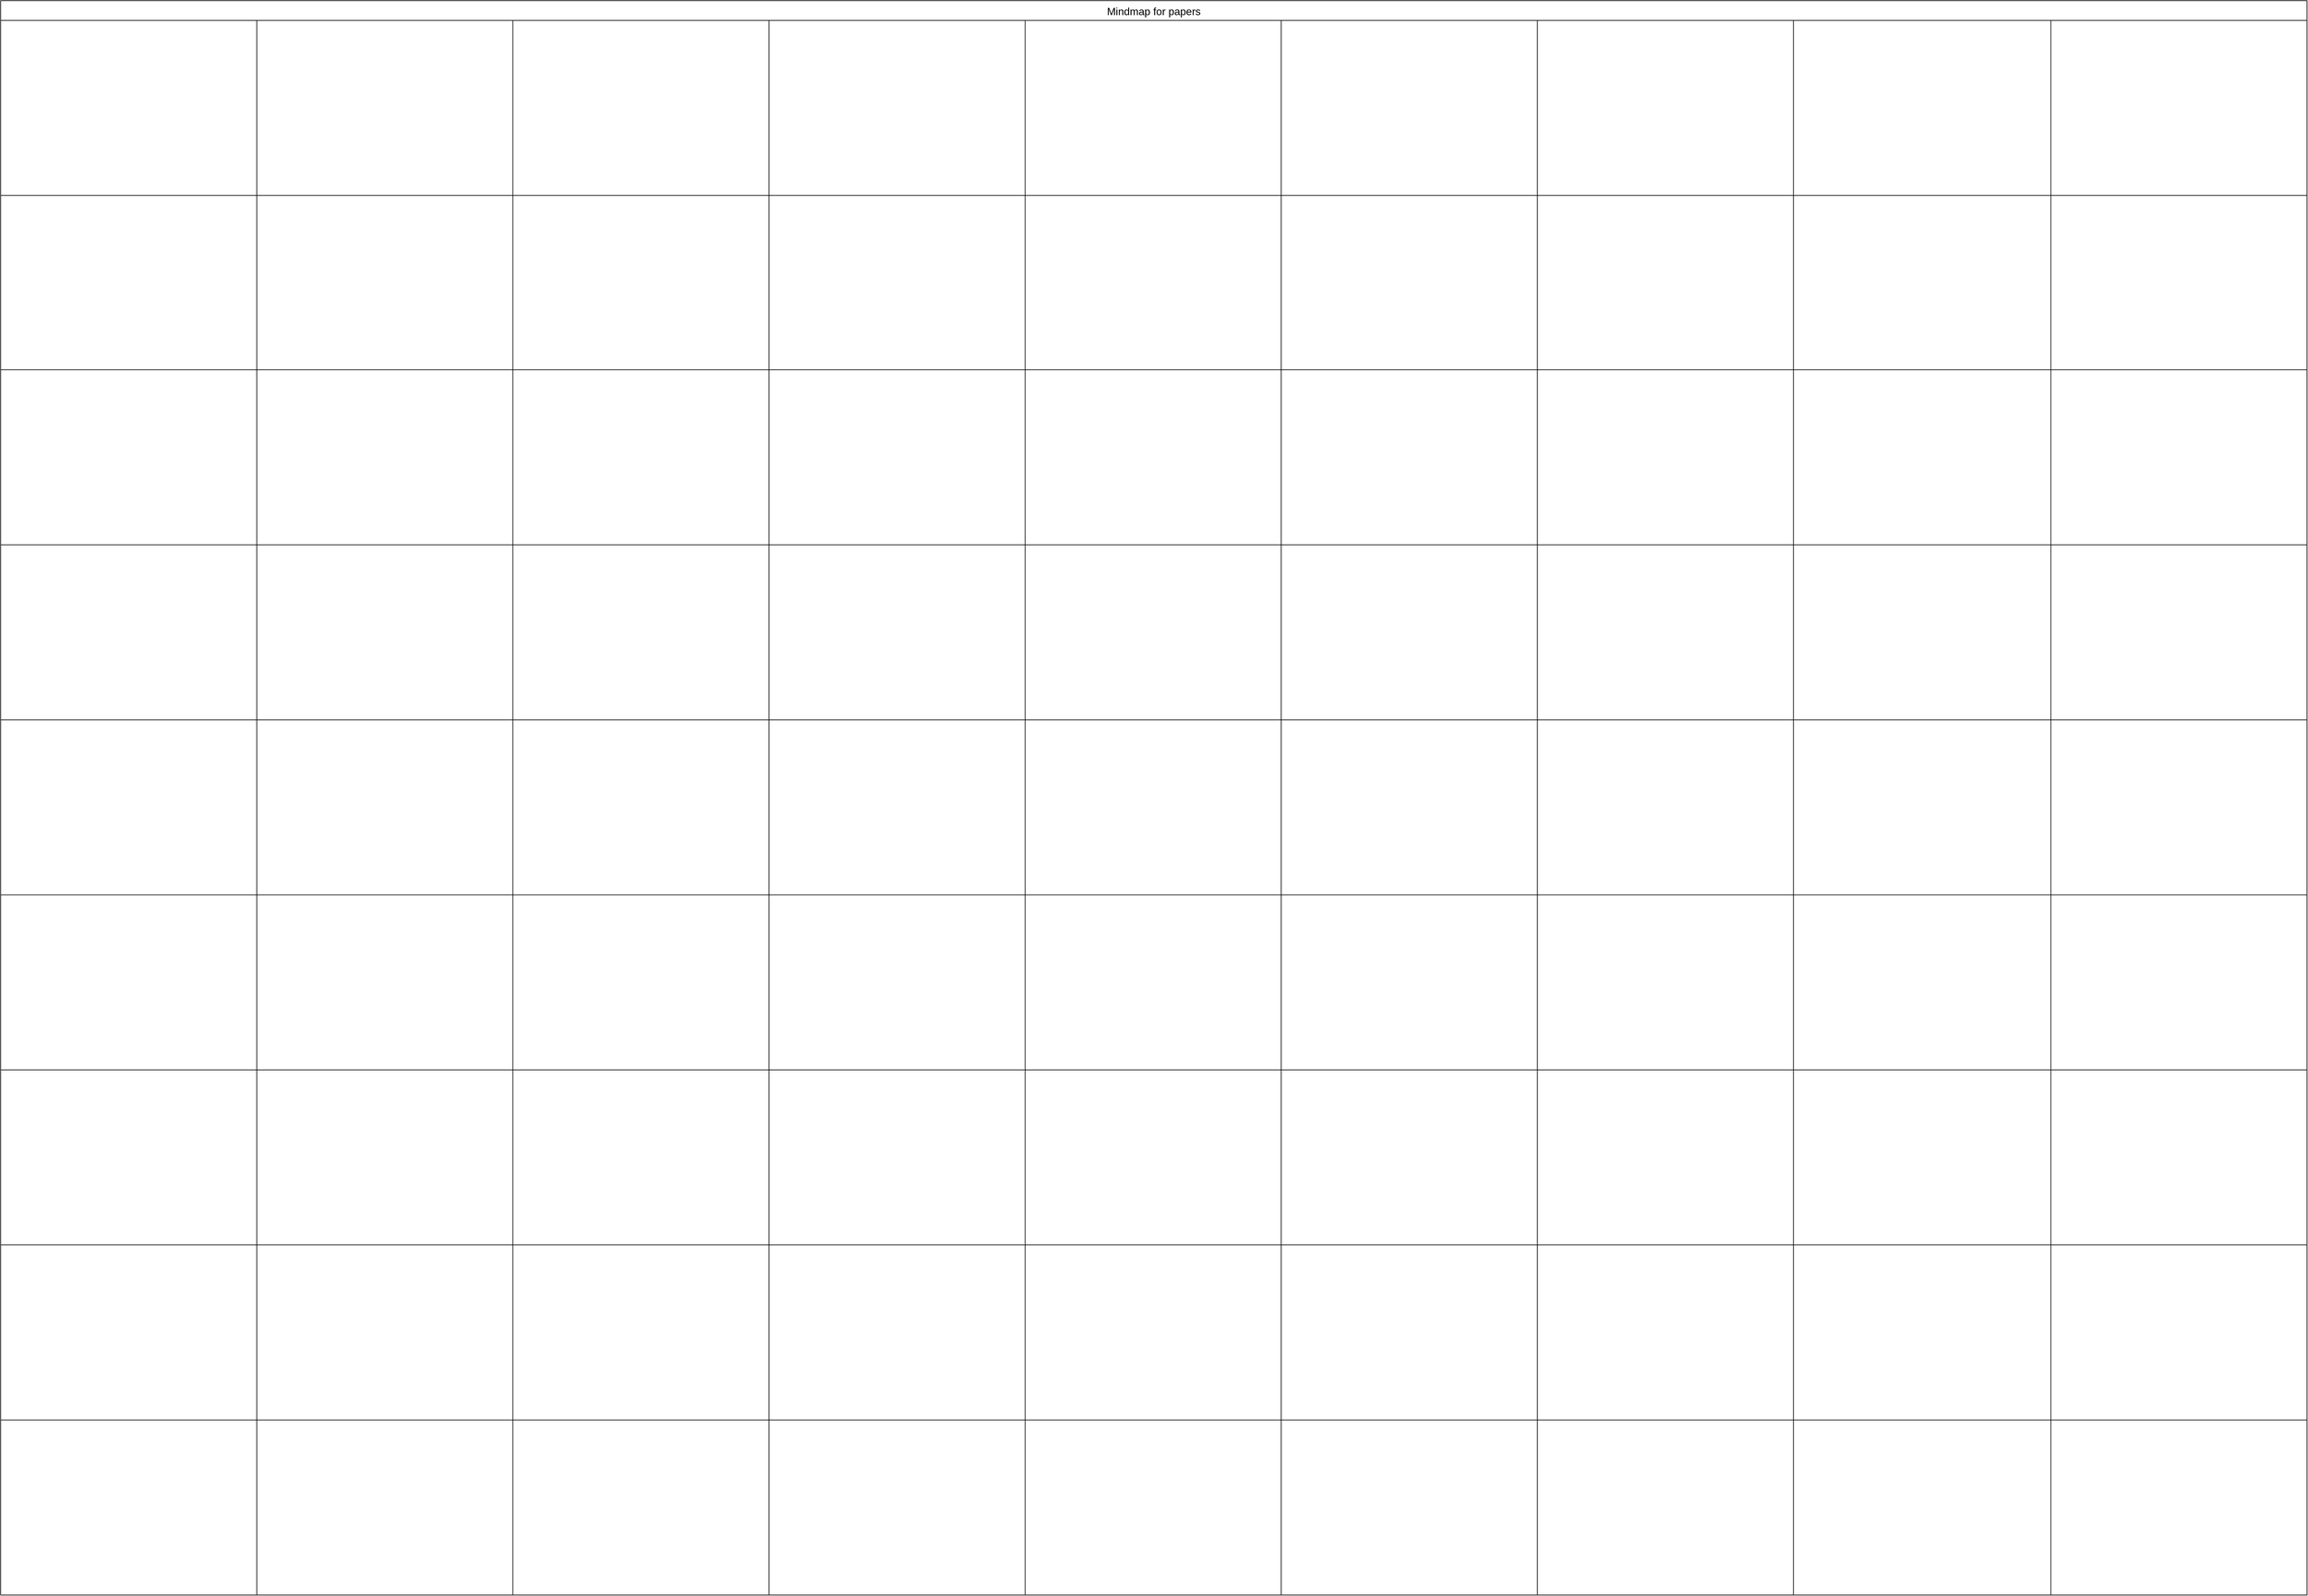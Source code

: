 <mxfile version="21.2.1" type="device">
  <diagram name="Page-1" id="TBJS4o3KPZ0XCSUxQ0L1">
    <mxGraphModel dx="4097" dy="2440" grid="1" gridSize="10" guides="1" tooltips="1" connect="1" arrows="1" fold="1" page="1" pageScale="1" pageWidth="1169" pageHeight="827" math="0" shadow="0">
      <root>
        <mxCell id="0" />
        <mxCell id="1" parent="0" />
        <mxCell id="oG1cFY4iQdA7e23HUp6_-1" value="Mindmap for papers" style="shape=table;startSize=30;container=1;collapsible=0;childLayout=tableLayout;strokeColor=default;fontSize=16;movable=0;resizable=0;rotatable=0;deletable=0;editable=0;locked=1;connectable=0;" vertex="1" parent="1">
          <mxGeometry width="3503" height="2423" as="geometry" />
        </mxCell>
        <mxCell id="oG1cFY4iQdA7e23HUp6_-2" value="" style="shape=tableRow;horizontal=0;startSize=0;swimlaneHead=0;swimlaneBody=0;strokeColor=inherit;top=0;left=0;bottom=0;right=0;collapsible=0;dropTarget=0;fillColor=none;points=[[0,0.5],[1,0.5]];portConstraint=eastwest;fontSize=16;" vertex="1" parent="oG1cFY4iQdA7e23HUp6_-1">
          <mxGeometry y="30" width="3503" height="266" as="geometry" />
        </mxCell>
        <mxCell id="oG1cFY4iQdA7e23HUp6_-86" style="shape=partialRectangle;html=1;whiteSpace=wrap;connectable=0;strokeColor=inherit;overflow=hidden;fillColor=none;top=0;left=0;bottom=0;right=0;pointerEvents=1;fontSize=16;" vertex="1" parent="oG1cFY4iQdA7e23HUp6_-2">
          <mxGeometry width="389" height="266" as="geometry">
            <mxRectangle width="389" height="266" as="alternateBounds" />
          </mxGeometry>
        </mxCell>
        <mxCell id="oG1cFY4iQdA7e23HUp6_-77" style="shape=partialRectangle;html=1;whiteSpace=wrap;connectable=0;strokeColor=inherit;overflow=hidden;fillColor=none;top=0;left=0;bottom=0;right=0;pointerEvents=1;fontSize=16;" vertex="1" parent="oG1cFY4iQdA7e23HUp6_-2">
          <mxGeometry x="389" width="389" height="266" as="geometry">
            <mxRectangle width="389" height="266" as="alternateBounds" />
          </mxGeometry>
        </mxCell>
        <mxCell id="oG1cFY4iQdA7e23HUp6_-68" style="shape=partialRectangle;html=1;whiteSpace=wrap;connectable=0;strokeColor=inherit;overflow=hidden;fillColor=none;top=0;left=0;bottom=0;right=0;pointerEvents=1;fontSize=16;" vertex="1" parent="oG1cFY4iQdA7e23HUp6_-2">
          <mxGeometry x="778" width="389" height="266" as="geometry">
            <mxRectangle width="389" height="266" as="alternateBounds" />
          </mxGeometry>
        </mxCell>
        <mxCell id="oG1cFY4iQdA7e23HUp6_-59" style="shape=partialRectangle;html=1;whiteSpace=wrap;connectable=0;strokeColor=inherit;overflow=hidden;fillColor=none;top=0;left=0;bottom=0;right=0;pointerEvents=1;fontSize=16;" vertex="1" parent="oG1cFY4iQdA7e23HUp6_-2">
          <mxGeometry x="1167" width="389" height="266" as="geometry">
            <mxRectangle width="389" height="266" as="alternateBounds" />
          </mxGeometry>
        </mxCell>
        <mxCell id="oG1cFY4iQdA7e23HUp6_-50" style="shape=partialRectangle;html=1;whiteSpace=wrap;connectable=0;strokeColor=inherit;overflow=hidden;fillColor=none;top=0;left=0;bottom=0;right=0;pointerEvents=1;fontSize=16;" vertex="1" parent="oG1cFY4iQdA7e23HUp6_-2">
          <mxGeometry x="1556" width="389" height="266" as="geometry">
            <mxRectangle width="389" height="266" as="alternateBounds" />
          </mxGeometry>
        </mxCell>
        <mxCell id="oG1cFY4iQdA7e23HUp6_-41" style="shape=partialRectangle;html=1;whiteSpace=wrap;connectable=0;strokeColor=inherit;overflow=hidden;fillColor=none;top=0;left=0;bottom=0;right=0;pointerEvents=1;fontSize=16;" vertex="1" parent="oG1cFY4iQdA7e23HUp6_-2">
          <mxGeometry x="1945" width="389" height="266" as="geometry">
            <mxRectangle width="389" height="266" as="alternateBounds" />
          </mxGeometry>
        </mxCell>
        <mxCell id="oG1cFY4iQdA7e23HUp6_-3" value="" style="shape=partialRectangle;html=1;whiteSpace=wrap;connectable=0;strokeColor=inherit;overflow=hidden;fillColor=none;top=0;left=0;bottom=0;right=0;pointerEvents=1;fontSize=16;" vertex="1" parent="oG1cFY4iQdA7e23HUp6_-2">
          <mxGeometry x="2334" width="389" height="266" as="geometry">
            <mxRectangle width="389" height="266" as="alternateBounds" />
          </mxGeometry>
        </mxCell>
        <mxCell id="oG1cFY4iQdA7e23HUp6_-4" value="" style="shape=partialRectangle;html=1;whiteSpace=wrap;connectable=0;strokeColor=inherit;overflow=hidden;fillColor=none;top=0;left=0;bottom=0;right=0;pointerEvents=1;fontSize=16;" vertex="1" parent="oG1cFY4iQdA7e23HUp6_-2">
          <mxGeometry x="2723" width="391" height="266" as="geometry">
            <mxRectangle width="391" height="266" as="alternateBounds" />
          </mxGeometry>
        </mxCell>
        <mxCell id="oG1cFY4iQdA7e23HUp6_-5" value="" style="shape=partialRectangle;html=1;whiteSpace=wrap;connectable=0;strokeColor=inherit;overflow=hidden;fillColor=none;top=0;left=0;bottom=0;right=0;pointerEvents=1;fontSize=16;" vertex="1" parent="oG1cFY4iQdA7e23HUp6_-2">
          <mxGeometry x="3114" width="389" height="266" as="geometry">
            <mxRectangle width="389" height="266" as="alternateBounds" />
          </mxGeometry>
        </mxCell>
        <mxCell id="oG1cFY4iQdA7e23HUp6_-6" value="" style="shape=tableRow;horizontal=0;startSize=0;swimlaneHead=0;swimlaneBody=0;strokeColor=inherit;top=0;left=0;bottom=0;right=0;collapsible=0;dropTarget=0;fillColor=none;points=[[0,0.5],[1,0.5]];portConstraint=eastwest;fontSize=16;" vertex="1" parent="oG1cFY4iQdA7e23HUp6_-1">
          <mxGeometry y="296" width="3503" height="265" as="geometry" />
        </mxCell>
        <mxCell id="oG1cFY4iQdA7e23HUp6_-87" style="shape=partialRectangle;html=1;whiteSpace=wrap;connectable=0;strokeColor=inherit;overflow=hidden;fillColor=none;top=0;left=0;bottom=0;right=0;pointerEvents=1;fontSize=16;" vertex="1" parent="oG1cFY4iQdA7e23HUp6_-6">
          <mxGeometry width="389" height="265" as="geometry">
            <mxRectangle width="389" height="265" as="alternateBounds" />
          </mxGeometry>
        </mxCell>
        <mxCell id="oG1cFY4iQdA7e23HUp6_-78" style="shape=partialRectangle;html=1;whiteSpace=wrap;connectable=0;strokeColor=inherit;overflow=hidden;fillColor=none;top=0;left=0;bottom=0;right=0;pointerEvents=1;fontSize=16;" vertex="1" parent="oG1cFY4iQdA7e23HUp6_-6">
          <mxGeometry x="389" width="389" height="265" as="geometry">
            <mxRectangle width="389" height="265" as="alternateBounds" />
          </mxGeometry>
        </mxCell>
        <mxCell id="oG1cFY4iQdA7e23HUp6_-69" style="shape=partialRectangle;html=1;whiteSpace=wrap;connectable=0;strokeColor=inherit;overflow=hidden;fillColor=none;top=0;left=0;bottom=0;right=0;pointerEvents=1;fontSize=16;" vertex="1" parent="oG1cFY4iQdA7e23HUp6_-6">
          <mxGeometry x="778" width="389" height="265" as="geometry">
            <mxRectangle width="389" height="265" as="alternateBounds" />
          </mxGeometry>
        </mxCell>
        <mxCell id="oG1cFY4iQdA7e23HUp6_-60" style="shape=partialRectangle;html=1;whiteSpace=wrap;connectable=0;strokeColor=inherit;overflow=hidden;fillColor=none;top=0;left=0;bottom=0;right=0;pointerEvents=1;fontSize=16;" vertex="1" parent="oG1cFY4iQdA7e23HUp6_-6">
          <mxGeometry x="1167" width="389" height="265" as="geometry">
            <mxRectangle width="389" height="265" as="alternateBounds" />
          </mxGeometry>
        </mxCell>
        <mxCell id="oG1cFY4iQdA7e23HUp6_-51" style="shape=partialRectangle;html=1;whiteSpace=wrap;connectable=0;strokeColor=inherit;overflow=hidden;fillColor=none;top=0;left=0;bottom=0;right=0;pointerEvents=1;fontSize=16;" vertex="1" parent="oG1cFY4iQdA7e23HUp6_-6">
          <mxGeometry x="1556" width="389" height="265" as="geometry">
            <mxRectangle width="389" height="265" as="alternateBounds" />
          </mxGeometry>
        </mxCell>
        <mxCell id="oG1cFY4iQdA7e23HUp6_-42" style="shape=partialRectangle;html=1;whiteSpace=wrap;connectable=0;strokeColor=inherit;overflow=hidden;fillColor=none;top=0;left=0;bottom=0;right=0;pointerEvents=1;fontSize=16;" vertex="1" parent="oG1cFY4iQdA7e23HUp6_-6">
          <mxGeometry x="1945" width="389" height="265" as="geometry">
            <mxRectangle width="389" height="265" as="alternateBounds" />
          </mxGeometry>
        </mxCell>
        <mxCell id="oG1cFY4iQdA7e23HUp6_-7" value="" style="shape=partialRectangle;html=1;whiteSpace=wrap;connectable=0;strokeColor=inherit;overflow=hidden;fillColor=none;top=0;left=0;bottom=0;right=0;pointerEvents=1;fontSize=16;" vertex="1" parent="oG1cFY4iQdA7e23HUp6_-6">
          <mxGeometry x="2334" width="389" height="265" as="geometry">
            <mxRectangle width="389" height="265" as="alternateBounds" />
          </mxGeometry>
        </mxCell>
        <mxCell id="oG1cFY4iQdA7e23HUp6_-8" value="" style="shape=partialRectangle;html=1;whiteSpace=wrap;connectable=0;strokeColor=inherit;overflow=hidden;fillColor=none;top=0;left=0;bottom=0;right=0;pointerEvents=1;fontSize=16;" vertex="1" parent="oG1cFY4iQdA7e23HUp6_-6">
          <mxGeometry x="2723" width="391" height="265" as="geometry">
            <mxRectangle width="391" height="265" as="alternateBounds" />
          </mxGeometry>
        </mxCell>
        <mxCell id="oG1cFY4iQdA7e23HUp6_-9" value="" style="shape=partialRectangle;html=1;whiteSpace=wrap;connectable=0;strokeColor=inherit;overflow=hidden;fillColor=none;top=0;left=0;bottom=0;right=0;pointerEvents=1;fontSize=16;" vertex="1" parent="oG1cFY4iQdA7e23HUp6_-6">
          <mxGeometry x="3114" width="389" height="265" as="geometry">
            <mxRectangle width="389" height="265" as="alternateBounds" />
          </mxGeometry>
        </mxCell>
        <mxCell id="oG1cFY4iQdA7e23HUp6_-10" value="" style="shape=tableRow;horizontal=0;startSize=0;swimlaneHead=0;swimlaneBody=0;strokeColor=inherit;top=0;left=0;bottom=0;right=0;collapsible=0;dropTarget=0;fillColor=none;points=[[0,0.5],[1,0.5]];portConstraint=eastwest;fontSize=16;" vertex="1" parent="oG1cFY4iQdA7e23HUp6_-1">
          <mxGeometry y="561" width="3503" height="266" as="geometry" />
        </mxCell>
        <mxCell id="oG1cFY4iQdA7e23HUp6_-88" style="shape=partialRectangle;html=1;whiteSpace=wrap;connectable=0;strokeColor=inherit;overflow=hidden;fillColor=none;top=0;left=0;bottom=0;right=0;pointerEvents=1;fontSize=16;" vertex="1" parent="oG1cFY4iQdA7e23HUp6_-10">
          <mxGeometry width="389" height="266" as="geometry">
            <mxRectangle width="389" height="266" as="alternateBounds" />
          </mxGeometry>
        </mxCell>
        <mxCell id="oG1cFY4iQdA7e23HUp6_-79" style="shape=partialRectangle;html=1;whiteSpace=wrap;connectable=0;strokeColor=inherit;overflow=hidden;fillColor=none;top=0;left=0;bottom=0;right=0;pointerEvents=1;fontSize=16;" vertex="1" parent="oG1cFY4iQdA7e23HUp6_-10">
          <mxGeometry x="389" width="389" height="266" as="geometry">
            <mxRectangle width="389" height="266" as="alternateBounds" />
          </mxGeometry>
        </mxCell>
        <mxCell id="oG1cFY4iQdA7e23HUp6_-70" style="shape=partialRectangle;html=1;whiteSpace=wrap;connectable=0;strokeColor=inherit;overflow=hidden;fillColor=none;top=0;left=0;bottom=0;right=0;pointerEvents=1;fontSize=16;" vertex="1" parent="oG1cFY4iQdA7e23HUp6_-10">
          <mxGeometry x="778" width="389" height="266" as="geometry">
            <mxRectangle width="389" height="266" as="alternateBounds" />
          </mxGeometry>
        </mxCell>
        <mxCell id="oG1cFY4iQdA7e23HUp6_-61" style="shape=partialRectangle;html=1;whiteSpace=wrap;connectable=0;strokeColor=inherit;overflow=hidden;fillColor=none;top=0;left=0;bottom=0;right=0;pointerEvents=1;fontSize=16;" vertex="1" parent="oG1cFY4iQdA7e23HUp6_-10">
          <mxGeometry x="1167" width="389" height="266" as="geometry">
            <mxRectangle width="389" height="266" as="alternateBounds" />
          </mxGeometry>
        </mxCell>
        <mxCell id="oG1cFY4iQdA7e23HUp6_-52" style="shape=partialRectangle;html=1;whiteSpace=wrap;connectable=0;strokeColor=inherit;overflow=hidden;fillColor=none;top=0;left=0;bottom=0;right=0;pointerEvents=1;fontSize=16;" vertex="1" parent="oG1cFY4iQdA7e23HUp6_-10">
          <mxGeometry x="1556" width="389" height="266" as="geometry">
            <mxRectangle width="389" height="266" as="alternateBounds" />
          </mxGeometry>
        </mxCell>
        <mxCell id="oG1cFY4iQdA7e23HUp6_-43" style="shape=partialRectangle;html=1;whiteSpace=wrap;connectable=0;strokeColor=inherit;overflow=hidden;fillColor=none;top=0;left=0;bottom=0;right=0;pointerEvents=1;fontSize=16;" vertex="1" parent="oG1cFY4iQdA7e23HUp6_-10">
          <mxGeometry x="1945" width="389" height="266" as="geometry">
            <mxRectangle width="389" height="266" as="alternateBounds" />
          </mxGeometry>
        </mxCell>
        <mxCell id="oG1cFY4iQdA7e23HUp6_-11" value="" style="shape=partialRectangle;html=1;whiteSpace=wrap;connectable=0;strokeColor=inherit;overflow=hidden;fillColor=none;top=0;left=0;bottom=0;right=0;pointerEvents=1;fontSize=16;" vertex="1" parent="oG1cFY4iQdA7e23HUp6_-10">
          <mxGeometry x="2334" width="389" height="266" as="geometry">
            <mxRectangle width="389" height="266" as="alternateBounds" />
          </mxGeometry>
        </mxCell>
        <mxCell id="oG1cFY4iQdA7e23HUp6_-12" value="" style="shape=partialRectangle;html=1;whiteSpace=wrap;connectable=0;strokeColor=inherit;overflow=hidden;fillColor=none;top=0;left=0;bottom=0;right=0;pointerEvents=1;fontSize=16;" vertex="1" parent="oG1cFY4iQdA7e23HUp6_-10">
          <mxGeometry x="2723" width="391" height="266" as="geometry">
            <mxRectangle width="391" height="266" as="alternateBounds" />
          </mxGeometry>
        </mxCell>
        <mxCell id="oG1cFY4iQdA7e23HUp6_-13" value="" style="shape=partialRectangle;html=1;whiteSpace=wrap;connectable=0;strokeColor=inherit;overflow=hidden;fillColor=none;top=0;left=0;bottom=0;right=0;pointerEvents=1;fontSize=16;" vertex="1" parent="oG1cFY4iQdA7e23HUp6_-10">
          <mxGeometry x="3114" width="389" height="266" as="geometry">
            <mxRectangle width="389" height="266" as="alternateBounds" />
          </mxGeometry>
        </mxCell>
        <mxCell id="oG1cFY4iQdA7e23HUp6_-17" style="shape=tableRow;horizontal=0;startSize=0;swimlaneHead=0;swimlaneBody=0;strokeColor=inherit;top=0;left=0;bottom=0;right=0;collapsible=0;dropTarget=0;fillColor=none;points=[[0,0.5],[1,0.5]];portConstraint=eastwest;fontSize=16;" vertex="1" parent="oG1cFY4iQdA7e23HUp6_-1">
          <mxGeometry y="827" width="3503" height="266" as="geometry" />
        </mxCell>
        <mxCell id="oG1cFY4iQdA7e23HUp6_-89" style="shape=partialRectangle;html=1;whiteSpace=wrap;connectable=0;strokeColor=inherit;overflow=hidden;fillColor=none;top=0;left=0;bottom=0;right=0;pointerEvents=1;fontSize=16;" vertex="1" parent="oG1cFY4iQdA7e23HUp6_-17">
          <mxGeometry width="389" height="266" as="geometry">
            <mxRectangle width="389" height="266" as="alternateBounds" />
          </mxGeometry>
        </mxCell>
        <mxCell id="oG1cFY4iQdA7e23HUp6_-80" style="shape=partialRectangle;html=1;whiteSpace=wrap;connectable=0;strokeColor=inherit;overflow=hidden;fillColor=none;top=0;left=0;bottom=0;right=0;pointerEvents=1;fontSize=16;" vertex="1" parent="oG1cFY4iQdA7e23HUp6_-17">
          <mxGeometry x="389" width="389" height="266" as="geometry">
            <mxRectangle width="389" height="266" as="alternateBounds" />
          </mxGeometry>
        </mxCell>
        <mxCell id="oG1cFY4iQdA7e23HUp6_-71" style="shape=partialRectangle;html=1;whiteSpace=wrap;connectable=0;strokeColor=inherit;overflow=hidden;fillColor=none;top=0;left=0;bottom=0;right=0;pointerEvents=1;fontSize=16;" vertex="1" parent="oG1cFY4iQdA7e23HUp6_-17">
          <mxGeometry x="778" width="389" height="266" as="geometry">
            <mxRectangle width="389" height="266" as="alternateBounds" />
          </mxGeometry>
        </mxCell>
        <mxCell id="oG1cFY4iQdA7e23HUp6_-62" style="shape=partialRectangle;html=1;whiteSpace=wrap;connectable=0;strokeColor=inherit;overflow=hidden;fillColor=none;top=0;left=0;bottom=0;right=0;pointerEvents=1;fontSize=16;" vertex="1" parent="oG1cFY4iQdA7e23HUp6_-17">
          <mxGeometry x="1167" width="389" height="266" as="geometry">
            <mxRectangle width="389" height="266" as="alternateBounds" />
          </mxGeometry>
        </mxCell>
        <mxCell id="oG1cFY4iQdA7e23HUp6_-53" style="shape=partialRectangle;html=1;whiteSpace=wrap;connectable=0;strokeColor=inherit;overflow=hidden;fillColor=none;top=0;left=0;bottom=0;right=0;pointerEvents=1;fontSize=16;" vertex="1" parent="oG1cFY4iQdA7e23HUp6_-17">
          <mxGeometry x="1556" width="389" height="266" as="geometry">
            <mxRectangle width="389" height="266" as="alternateBounds" />
          </mxGeometry>
        </mxCell>
        <mxCell id="oG1cFY4iQdA7e23HUp6_-44" style="shape=partialRectangle;html=1;whiteSpace=wrap;connectable=0;strokeColor=inherit;overflow=hidden;fillColor=none;top=0;left=0;bottom=0;right=0;pointerEvents=1;fontSize=16;" vertex="1" parent="oG1cFY4iQdA7e23HUp6_-17">
          <mxGeometry x="1945" width="389" height="266" as="geometry">
            <mxRectangle width="389" height="266" as="alternateBounds" />
          </mxGeometry>
        </mxCell>
        <mxCell id="oG1cFY4iQdA7e23HUp6_-18" style="shape=partialRectangle;html=1;whiteSpace=wrap;connectable=0;strokeColor=inherit;overflow=hidden;fillColor=none;top=0;left=0;bottom=0;right=0;pointerEvents=1;fontSize=16;" vertex="1" parent="oG1cFY4iQdA7e23HUp6_-17">
          <mxGeometry x="2334" width="389" height="266" as="geometry">
            <mxRectangle width="389" height="266" as="alternateBounds" />
          </mxGeometry>
        </mxCell>
        <mxCell id="oG1cFY4iQdA7e23HUp6_-19" style="shape=partialRectangle;html=1;whiteSpace=wrap;connectable=0;strokeColor=inherit;overflow=hidden;fillColor=none;top=0;left=0;bottom=0;right=0;pointerEvents=1;fontSize=16;" vertex="1" parent="oG1cFY4iQdA7e23HUp6_-17">
          <mxGeometry x="2723" width="391" height="266" as="geometry">
            <mxRectangle width="391" height="266" as="alternateBounds" />
          </mxGeometry>
        </mxCell>
        <mxCell id="oG1cFY4iQdA7e23HUp6_-20" style="shape=partialRectangle;html=1;whiteSpace=wrap;connectable=0;strokeColor=inherit;overflow=hidden;fillColor=none;top=0;left=0;bottom=0;right=0;pointerEvents=1;fontSize=16;" vertex="1" parent="oG1cFY4iQdA7e23HUp6_-17">
          <mxGeometry x="3114" width="389" height="266" as="geometry">
            <mxRectangle width="389" height="266" as="alternateBounds" />
          </mxGeometry>
        </mxCell>
        <mxCell id="oG1cFY4iQdA7e23HUp6_-21" style="shape=tableRow;horizontal=0;startSize=0;swimlaneHead=0;swimlaneBody=0;strokeColor=inherit;top=0;left=0;bottom=0;right=0;collapsible=0;dropTarget=0;fillColor=none;points=[[0,0.5],[1,0.5]];portConstraint=eastwest;fontSize=16;" vertex="1" parent="oG1cFY4iQdA7e23HUp6_-1">
          <mxGeometry y="1093" width="3503" height="266" as="geometry" />
        </mxCell>
        <mxCell id="oG1cFY4iQdA7e23HUp6_-90" style="shape=partialRectangle;html=1;whiteSpace=wrap;connectable=0;strokeColor=inherit;overflow=hidden;fillColor=none;top=0;left=0;bottom=0;right=0;pointerEvents=1;fontSize=16;" vertex="1" parent="oG1cFY4iQdA7e23HUp6_-21">
          <mxGeometry width="389" height="266" as="geometry">
            <mxRectangle width="389" height="266" as="alternateBounds" />
          </mxGeometry>
        </mxCell>
        <mxCell id="oG1cFY4iQdA7e23HUp6_-81" style="shape=partialRectangle;html=1;whiteSpace=wrap;connectable=0;strokeColor=inherit;overflow=hidden;fillColor=none;top=0;left=0;bottom=0;right=0;pointerEvents=1;fontSize=16;" vertex="1" parent="oG1cFY4iQdA7e23HUp6_-21">
          <mxGeometry x="389" width="389" height="266" as="geometry">
            <mxRectangle width="389" height="266" as="alternateBounds" />
          </mxGeometry>
        </mxCell>
        <mxCell id="oG1cFY4iQdA7e23HUp6_-72" style="shape=partialRectangle;html=1;whiteSpace=wrap;connectable=0;strokeColor=inherit;overflow=hidden;fillColor=none;top=0;left=0;bottom=0;right=0;pointerEvents=1;fontSize=16;" vertex="1" parent="oG1cFY4iQdA7e23HUp6_-21">
          <mxGeometry x="778" width="389" height="266" as="geometry">
            <mxRectangle width="389" height="266" as="alternateBounds" />
          </mxGeometry>
        </mxCell>
        <mxCell id="oG1cFY4iQdA7e23HUp6_-63" style="shape=partialRectangle;html=1;whiteSpace=wrap;connectable=0;strokeColor=inherit;overflow=hidden;fillColor=none;top=0;left=0;bottom=0;right=0;pointerEvents=1;fontSize=16;" vertex="1" parent="oG1cFY4iQdA7e23HUp6_-21">
          <mxGeometry x="1167" width="389" height="266" as="geometry">
            <mxRectangle width="389" height="266" as="alternateBounds" />
          </mxGeometry>
        </mxCell>
        <mxCell id="oG1cFY4iQdA7e23HUp6_-54" style="shape=partialRectangle;html=1;whiteSpace=wrap;connectable=0;strokeColor=inherit;overflow=hidden;fillColor=none;top=0;left=0;bottom=0;right=0;pointerEvents=1;fontSize=16;" vertex="1" parent="oG1cFY4iQdA7e23HUp6_-21">
          <mxGeometry x="1556" width="389" height="266" as="geometry">
            <mxRectangle width="389" height="266" as="alternateBounds" />
          </mxGeometry>
        </mxCell>
        <mxCell id="oG1cFY4iQdA7e23HUp6_-45" style="shape=partialRectangle;html=1;whiteSpace=wrap;connectable=0;strokeColor=inherit;overflow=hidden;fillColor=none;top=0;left=0;bottom=0;right=0;pointerEvents=1;fontSize=16;" vertex="1" parent="oG1cFY4iQdA7e23HUp6_-21">
          <mxGeometry x="1945" width="389" height="266" as="geometry">
            <mxRectangle width="389" height="266" as="alternateBounds" />
          </mxGeometry>
        </mxCell>
        <mxCell id="oG1cFY4iQdA7e23HUp6_-22" style="shape=partialRectangle;html=1;whiteSpace=wrap;connectable=0;strokeColor=inherit;overflow=hidden;fillColor=none;top=0;left=0;bottom=0;right=0;pointerEvents=1;fontSize=16;" vertex="1" parent="oG1cFY4iQdA7e23HUp6_-21">
          <mxGeometry x="2334" width="389" height="266" as="geometry">
            <mxRectangle width="389" height="266" as="alternateBounds" />
          </mxGeometry>
        </mxCell>
        <mxCell id="oG1cFY4iQdA7e23HUp6_-23" style="shape=partialRectangle;html=1;whiteSpace=wrap;connectable=0;strokeColor=inherit;overflow=hidden;fillColor=none;top=0;left=0;bottom=0;right=0;pointerEvents=1;fontSize=16;" vertex="1" parent="oG1cFY4iQdA7e23HUp6_-21">
          <mxGeometry x="2723" width="391" height="266" as="geometry">
            <mxRectangle width="391" height="266" as="alternateBounds" />
          </mxGeometry>
        </mxCell>
        <mxCell id="oG1cFY4iQdA7e23HUp6_-24" style="shape=partialRectangle;html=1;whiteSpace=wrap;connectable=0;strokeColor=inherit;overflow=hidden;fillColor=none;top=0;left=0;bottom=0;right=0;pointerEvents=1;fontSize=16;" vertex="1" parent="oG1cFY4iQdA7e23HUp6_-21">
          <mxGeometry x="3114" width="389" height="266" as="geometry">
            <mxRectangle width="389" height="266" as="alternateBounds" />
          </mxGeometry>
        </mxCell>
        <mxCell id="oG1cFY4iQdA7e23HUp6_-25" style="shape=tableRow;horizontal=0;startSize=0;swimlaneHead=0;swimlaneBody=0;strokeColor=inherit;top=0;left=0;bottom=0;right=0;collapsible=0;dropTarget=0;fillColor=none;points=[[0,0.5],[1,0.5]];portConstraint=eastwest;fontSize=16;" vertex="1" parent="oG1cFY4iQdA7e23HUp6_-1">
          <mxGeometry y="1359" width="3503" height="266" as="geometry" />
        </mxCell>
        <mxCell id="oG1cFY4iQdA7e23HUp6_-91" style="shape=partialRectangle;html=1;whiteSpace=wrap;connectable=0;strokeColor=inherit;overflow=hidden;fillColor=none;top=0;left=0;bottom=0;right=0;pointerEvents=1;fontSize=16;" vertex="1" parent="oG1cFY4iQdA7e23HUp6_-25">
          <mxGeometry width="389" height="266" as="geometry">
            <mxRectangle width="389" height="266" as="alternateBounds" />
          </mxGeometry>
        </mxCell>
        <mxCell id="oG1cFY4iQdA7e23HUp6_-82" style="shape=partialRectangle;html=1;whiteSpace=wrap;connectable=0;strokeColor=inherit;overflow=hidden;fillColor=none;top=0;left=0;bottom=0;right=0;pointerEvents=1;fontSize=16;" vertex="1" parent="oG1cFY4iQdA7e23HUp6_-25">
          <mxGeometry x="389" width="389" height="266" as="geometry">
            <mxRectangle width="389" height="266" as="alternateBounds" />
          </mxGeometry>
        </mxCell>
        <mxCell id="oG1cFY4iQdA7e23HUp6_-73" style="shape=partialRectangle;html=1;whiteSpace=wrap;connectable=0;strokeColor=inherit;overflow=hidden;fillColor=none;top=0;left=0;bottom=0;right=0;pointerEvents=1;fontSize=16;" vertex="1" parent="oG1cFY4iQdA7e23HUp6_-25">
          <mxGeometry x="778" width="389" height="266" as="geometry">
            <mxRectangle width="389" height="266" as="alternateBounds" />
          </mxGeometry>
        </mxCell>
        <mxCell id="oG1cFY4iQdA7e23HUp6_-64" style="shape=partialRectangle;html=1;whiteSpace=wrap;connectable=0;strokeColor=inherit;overflow=hidden;fillColor=none;top=0;left=0;bottom=0;right=0;pointerEvents=1;fontSize=16;" vertex="1" parent="oG1cFY4iQdA7e23HUp6_-25">
          <mxGeometry x="1167" width="389" height="266" as="geometry">
            <mxRectangle width="389" height="266" as="alternateBounds" />
          </mxGeometry>
        </mxCell>
        <mxCell id="oG1cFY4iQdA7e23HUp6_-55" style="shape=partialRectangle;html=1;whiteSpace=wrap;connectable=0;strokeColor=inherit;overflow=hidden;fillColor=none;top=0;left=0;bottom=0;right=0;pointerEvents=1;fontSize=16;" vertex="1" parent="oG1cFY4iQdA7e23HUp6_-25">
          <mxGeometry x="1556" width="389" height="266" as="geometry">
            <mxRectangle width="389" height="266" as="alternateBounds" />
          </mxGeometry>
        </mxCell>
        <mxCell id="oG1cFY4iQdA7e23HUp6_-46" style="shape=partialRectangle;html=1;whiteSpace=wrap;connectable=0;strokeColor=inherit;overflow=hidden;fillColor=none;top=0;left=0;bottom=0;right=0;pointerEvents=1;fontSize=16;" vertex="1" parent="oG1cFY4iQdA7e23HUp6_-25">
          <mxGeometry x="1945" width="389" height="266" as="geometry">
            <mxRectangle width="389" height="266" as="alternateBounds" />
          </mxGeometry>
        </mxCell>
        <mxCell id="oG1cFY4iQdA7e23HUp6_-26" style="shape=partialRectangle;html=1;whiteSpace=wrap;connectable=0;strokeColor=inherit;overflow=hidden;fillColor=none;top=0;left=0;bottom=0;right=0;pointerEvents=1;fontSize=16;" vertex="1" parent="oG1cFY4iQdA7e23HUp6_-25">
          <mxGeometry x="2334" width="389" height="266" as="geometry">
            <mxRectangle width="389" height="266" as="alternateBounds" />
          </mxGeometry>
        </mxCell>
        <mxCell id="oG1cFY4iQdA7e23HUp6_-27" style="shape=partialRectangle;html=1;whiteSpace=wrap;connectable=0;strokeColor=inherit;overflow=hidden;fillColor=none;top=0;left=0;bottom=0;right=0;pointerEvents=1;fontSize=16;" vertex="1" parent="oG1cFY4iQdA7e23HUp6_-25">
          <mxGeometry x="2723" width="391" height="266" as="geometry">
            <mxRectangle width="391" height="266" as="alternateBounds" />
          </mxGeometry>
        </mxCell>
        <mxCell id="oG1cFY4iQdA7e23HUp6_-28" style="shape=partialRectangle;html=1;whiteSpace=wrap;connectable=0;strokeColor=inherit;overflow=hidden;fillColor=none;top=0;left=0;bottom=0;right=0;pointerEvents=1;fontSize=16;" vertex="1" parent="oG1cFY4iQdA7e23HUp6_-25">
          <mxGeometry x="3114" width="389" height="266" as="geometry">
            <mxRectangle width="389" height="266" as="alternateBounds" />
          </mxGeometry>
        </mxCell>
        <mxCell id="oG1cFY4iQdA7e23HUp6_-29" style="shape=tableRow;horizontal=0;startSize=0;swimlaneHead=0;swimlaneBody=0;strokeColor=inherit;top=0;left=0;bottom=0;right=0;collapsible=0;dropTarget=0;fillColor=none;points=[[0,0.5],[1,0.5]];portConstraint=eastwest;fontSize=16;" vertex="1" parent="oG1cFY4iQdA7e23HUp6_-1">
          <mxGeometry y="1625" width="3503" height="266" as="geometry" />
        </mxCell>
        <mxCell id="oG1cFY4iQdA7e23HUp6_-92" style="shape=partialRectangle;html=1;whiteSpace=wrap;connectable=0;strokeColor=inherit;overflow=hidden;fillColor=none;top=0;left=0;bottom=0;right=0;pointerEvents=1;fontSize=16;" vertex="1" parent="oG1cFY4iQdA7e23HUp6_-29">
          <mxGeometry width="389" height="266" as="geometry">
            <mxRectangle width="389" height="266" as="alternateBounds" />
          </mxGeometry>
        </mxCell>
        <mxCell id="oG1cFY4iQdA7e23HUp6_-83" style="shape=partialRectangle;html=1;whiteSpace=wrap;connectable=0;strokeColor=inherit;overflow=hidden;fillColor=none;top=0;left=0;bottom=0;right=0;pointerEvents=1;fontSize=16;" vertex="1" parent="oG1cFY4iQdA7e23HUp6_-29">
          <mxGeometry x="389" width="389" height="266" as="geometry">
            <mxRectangle width="389" height="266" as="alternateBounds" />
          </mxGeometry>
        </mxCell>
        <mxCell id="oG1cFY4iQdA7e23HUp6_-74" style="shape=partialRectangle;html=1;whiteSpace=wrap;connectable=0;strokeColor=inherit;overflow=hidden;fillColor=none;top=0;left=0;bottom=0;right=0;pointerEvents=1;fontSize=16;" vertex="1" parent="oG1cFY4iQdA7e23HUp6_-29">
          <mxGeometry x="778" width="389" height="266" as="geometry">
            <mxRectangle width="389" height="266" as="alternateBounds" />
          </mxGeometry>
        </mxCell>
        <mxCell id="oG1cFY4iQdA7e23HUp6_-65" style="shape=partialRectangle;html=1;whiteSpace=wrap;connectable=0;strokeColor=inherit;overflow=hidden;fillColor=none;top=0;left=0;bottom=0;right=0;pointerEvents=1;fontSize=16;" vertex="1" parent="oG1cFY4iQdA7e23HUp6_-29">
          <mxGeometry x="1167" width="389" height="266" as="geometry">
            <mxRectangle width="389" height="266" as="alternateBounds" />
          </mxGeometry>
        </mxCell>
        <mxCell id="oG1cFY4iQdA7e23HUp6_-56" style="shape=partialRectangle;html=1;whiteSpace=wrap;connectable=0;strokeColor=inherit;overflow=hidden;fillColor=none;top=0;left=0;bottom=0;right=0;pointerEvents=1;fontSize=16;" vertex="1" parent="oG1cFY4iQdA7e23HUp6_-29">
          <mxGeometry x="1556" width="389" height="266" as="geometry">
            <mxRectangle width="389" height="266" as="alternateBounds" />
          </mxGeometry>
        </mxCell>
        <mxCell id="oG1cFY4iQdA7e23HUp6_-47" style="shape=partialRectangle;html=1;whiteSpace=wrap;connectable=0;strokeColor=inherit;overflow=hidden;fillColor=none;top=0;left=0;bottom=0;right=0;pointerEvents=1;fontSize=16;" vertex="1" parent="oG1cFY4iQdA7e23HUp6_-29">
          <mxGeometry x="1945" width="389" height="266" as="geometry">
            <mxRectangle width="389" height="266" as="alternateBounds" />
          </mxGeometry>
        </mxCell>
        <mxCell id="oG1cFY4iQdA7e23HUp6_-30" style="shape=partialRectangle;html=1;whiteSpace=wrap;connectable=0;strokeColor=inherit;overflow=hidden;fillColor=none;top=0;left=0;bottom=0;right=0;pointerEvents=1;fontSize=16;" vertex="1" parent="oG1cFY4iQdA7e23HUp6_-29">
          <mxGeometry x="2334" width="389" height="266" as="geometry">
            <mxRectangle width="389" height="266" as="alternateBounds" />
          </mxGeometry>
        </mxCell>
        <mxCell id="oG1cFY4iQdA7e23HUp6_-31" style="shape=partialRectangle;html=1;whiteSpace=wrap;connectable=0;strokeColor=inherit;overflow=hidden;fillColor=none;top=0;left=0;bottom=0;right=0;pointerEvents=1;fontSize=16;" vertex="1" parent="oG1cFY4iQdA7e23HUp6_-29">
          <mxGeometry x="2723" width="391" height="266" as="geometry">
            <mxRectangle width="391" height="266" as="alternateBounds" />
          </mxGeometry>
        </mxCell>
        <mxCell id="oG1cFY4iQdA7e23HUp6_-32" style="shape=partialRectangle;html=1;whiteSpace=wrap;connectable=0;strokeColor=inherit;overflow=hidden;fillColor=none;top=0;left=0;bottom=0;right=0;pointerEvents=1;fontSize=16;" vertex="1" parent="oG1cFY4iQdA7e23HUp6_-29">
          <mxGeometry x="3114" width="389" height="266" as="geometry">
            <mxRectangle width="389" height="266" as="alternateBounds" />
          </mxGeometry>
        </mxCell>
        <mxCell id="oG1cFY4iQdA7e23HUp6_-33" style="shape=tableRow;horizontal=0;startSize=0;swimlaneHead=0;swimlaneBody=0;strokeColor=inherit;top=0;left=0;bottom=0;right=0;collapsible=0;dropTarget=0;fillColor=none;points=[[0,0.5],[1,0.5]];portConstraint=eastwest;fontSize=16;" vertex="1" parent="oG1cFY4iQdA7e23HUp6_-1">
          <mxGeometry y="1891" width="3503" height="266" as="geometry" />
        </mxCell>
        <mxCell id="oG1cFY4iQdA7e23HUp6_-93" style="shape=partialRectangle;html=1;whiteSpace=wrap;connectable=0;strokeColor=inherit;overflow=hidden;fillColor=none;top=0;left=0;bottom=0;right=0;pointerEvents=1;fontSize=16;" vertex="1" parent="oG1cFY4iQdA7e23HUp6_-33">
          <mxGeometry width="389" height="266" as="geometry">
            <mxRectangle width="389" height="266" as="alternateBounds" />
          </mxGeometry>
        </mxCell>
        <mxCell id="oG1cFY4iQdA7e23HUp6_-84" style="shape=partialRectangle;html=1;whiteSpace=wrap;connectable=0;strokeColor=inherit;overflow=hidden;fillColor=none;top=0;left=0;bottom=0;right=0;pointerEvents=1;fontSize=16;" vertex="1" parent="oG1cFY4iQdA7e23HUp6_-33">
          <mxGeometry x="389" width="389" height="266" as="geometry">
            <mxRectangle width="389" height="266" as="alternateBounds" />
          </mxGeometry>
        </mxCell>
        <mxCell id="oG1cFY4iQdA7e23HUp6_-75" style="shape=partialRectangle;html=1;whiteSpace=wrap;connectable=0;strokeColor=inherit;overflow=hidden;fillColor=none;top=0;left=0;bottom=0;right=0;pointerEvents=1;fontSize=16;" vertex="1" parent="oG1cFY4iQdA7e23HUp6_-33">
          <mxGeometry x="778" width="389" height="266" as="geometry">
            <mxRectangle width="389" height="266" as="alternateBounds" />
          </mxGeometry>
        </mxCell>
        <mxCell id="oG1cFY4iQdA7e23HUp6_-66" style="shape=partialRectangle;html=1;whiteSpace=wrap;connectable=0;strokeColor=inherit;overflow=hidden;fillColor=none;top=0;left=0;bottom=0;right=0;pointerEvents=1;fontSize=16;" vertex="1" parent="oG1cFY4iQdA7e23HUp6_-33">
          <mxGeometry x="1167" width="389" height="266" as="geometry">
            <mxRectangle width="389" height="266" as="alternateBounds" />
          </mxGeometry>
        </mxCell>
        <mxCell id="oG1cFY4iQdA7e23HUp6_-57" style="shape=partialRectangle;html=1;whiteSpace=wrap;connectable=0;strokeColor=inherit;overflow=hidden;fillColor=none;top=0;left=0;bottom=0;right=0;pointerEvents=1;fontSize=16;" vertex="1" parent="oG1cFY4iQdA7e23HUp6_-33">
          <mxGeometry x="1556" width="389" height="266" as="geometry">
            <mxRectangle width="389" height="266" as="alternateBounds" />
          </mxGeometry>
        </mxCell>
        <mxCell id="oG1cFY4iQdA7e23HUp6_-48" style="shape=partialRectangle;html=1;whiteSpace=wrap;connectable=0;strokeColor=inherit;overflow=hidden;fillColor=none;top=0;left=0;bottom=0;right=0;pointerEvents=1;fontSize=16;" vertex="1" parent="oG1cFY4iQdA7e23HUp6_-33">
          <mxGeometry x="1945" width="389" height="266" as="geometry">
            <mxRectangle width="389" height="266" as="alternateBounds" />
          </mxGeometry>
        </mxCell>
        <mxCell id="oG1cFY4iQdA7e23HUp6_-34" style="shape=partialRectangle;html=1;whiteSpace=wrap;connectable=0;strokeColor=inherit;overflow=hidden;fillColor=none;top=0;left=0;bottom=0;right=0;pointerEvents=1;fontSize=16;" vertex="1" parent="oG1cFY4iQdA7e23HUp6_-33">
          <mxGeometry x="2334" width="389" height="266" as="geometry">
            <mxRectangle width="389" height="266" as="alternateBounds" />
          </mxGeometry>
        </mxCell>
        <mxCell id="oG1cFY4iQdA7e23HUp6_-35" style="shape=partialRectangle;html=1;whiteSpace=wrap;connectable=0;strokeColor=inherit;overflow=hidden;fillColor=none;top=0;left=0;bottom=0;right=0;pointerEvents=1;fontSize=16;" vertex="1" parent="oG1cFY4iQdA7e23HUp6_-33">
          <mxGeometry x="2723" width="391" height="266" as="geometry">
            <mxRectangle width="391" height="266" as="alternateBounds" />
          </mxGeometry>
        </mxCell>
        <mxCell id="oG1cFY4iQdA7e23HUp6_-36" style="shape=partialRectangle;html=1;whiteSpace=wrap;connectable=0;strokeColor=inherit;overflow=hidden;fillColor=none;top=0;left=0;bottom=0;right=0;pointerEvents=1;fontSize=16;" vertex="1" parent="oG1cFY4iQdA7e23HUp6_-33">
          <mxGeometry x="3114" width="389" height="266" as="geometry">
            <mxRectangle width="389" height="266" as="alternateBounds" />
          </mxGeometry>
        </mxCell>
        <mxCell id="oG1cFY4iQdA7e23HUp6_-37" style="shape=tableRow;horizontal=0;startSize=0;swimlaneHead=0;swimlaneBody=0;strokeColor=inherit;top=0;left=0;bottom=0;right=0;collapsible=0;dropTarget=0;fillColor=none;points=[[0,0.5],[1,0.5]];portConstraint=eastwest;fontSize=16;" vertex="1" parent="oG1cFY4iQdA7e23HUp6_-1">
          <mxGeometry y="2157" width="3503" height="266" as="geometry" />
        </mxCell>
        <mxCell id="oG1cFY4iQdA7e23HUp6_-94" style="shape=partialRectangle;html=1;whiteSpace=wrap;connectable=0;strokeColor=inherit;overflow=hidden;fillColor=none;top=0;left=0;bottom=0;right=0;pointerEvents=1;fontSize=16;" vertex="1" parent="oG1cFY4iQdA7e23HUp6_-37">
          <mxGeometry width="389" height="266" as="geometry">
            <mxRectangle width="389" height="266" as="alternateBounds" />
          </mxGeometry>
        </mxCell>
        <mxCell id="oG1cFY4iQdA7e23HUp6_-85" style="shape=partialRectangle;html=1;whiteSpace=wrap;connectable=0;strokeColor=inherit;overflow=hidden;fillColor=none;top=0;left=0;bottom=0;right=0;pointerEvents=1;fontSize=16;" vertex="1" parent="oG1cFY4iQdA7e23HUp6_-37">
          <mxGeometry x="389" width="389" height="266" as="geometry">
            <mxRectangle width="389" height="266" as="alternateBounds" />
          </mxGeometry>
        </mxCell>
        <mxCell id="oG1cFY4iQdA7e23HUp6_-76" style="shape=partialRectangle;html=1;whiteSpace=wrap;connectable=0;strokeColor=inherit;overflow=hidden;fillColor=none;top=0;left=0;bottom=0;right=0;pointerEvents=1;fontSize=16;" vertex="1" parent="oG1cFY4iQdA7e23HUp6_-37">
          <mxGeometry x="778" width="389" height="266" as="geometry">
            <mxRectangle width="389" height="266" as="alternateBounds" />
          </mxGeometry>
        </mxCell>
        <mxCell id="oG1cFY4iQdA7e23HUp6_-67" style="shape=partialRectangle;html=1;whiteSpace=wrap;connectable=0;strokeColor=inherit;overflow=hidden;fillColor=none;top=0;left=0;bottom=0;right=0;pointerEvents=1;fontSize=16;" vertex="1" parent="oG1cFY4iQdA7e23HUp6_-37">
          <mxGeometry x="1167" width="389" height="266" as="geometry">
            <mxRectangle width="389" height="266" as="alternateBounds" />
          </mxGeometry>
        </mxCell>
        <mxCell id="oG1cFY4iQdA7e23HUp6_-58" style="shape=partialRectangle;html=1;whiteSpace=wrap;connectable=0;strokeColor=inherit;overflow=hidden;fillColor=none;top=0;left=0;bottom=0;right=0;pointerEvents=1;fontSize=16;" vertex="1" parent="oG1cFY4iQdA7e23HUp6_-37">
          <mxGeometry x="1556" width="389" height="266" as="geometry">
            <mxRectangle width="389" height="266" as="alternateBounds" />
          </mxGeometry>
        </mxCell>
        <mxCell id="oG1cFY4iQdA7e23HUp6_-49" style="shape=partialRectangle;html=1;whiteSpace=wrap;connectable=0;strokeColor=inherit;overflow=hidden;fillColor=none;top=0;left=0;bottom=0;right=0;pointerEvents=1;fontSize=16;" vertex="1" parent="oG1cFY4iQdA7e23HUp6_-37">
          <mxGeometry x="1945" width="389" height="266" as="geometry">
            <mxRectangle width="389" height="266" as="alternateBounds" />
          </mxGeometry>
        </mxCell>
        <mxCell id="oG1cFY4iQdA7e23HUp6_-38" style="shape=partialRectangle;html=1;whiteSpace=wrap;connectable=0;strokeColor=inherit;overflow=hidden;fillColor=none;top=0;left=0;bottom=0;right=0;pointerEvents=1;fontSize=16;" vertex="1" parent="oG1cFY4iQdA7e23HUp6_-37">
          <mxGeometry x="2334" width="389" height="266" as="geometry">
            <mxRectangle width="389" height="266" as="alternateBounds" />
          </mxGeometry>
        </mxCell>
        <mxCell id="oG1cFY4iQdA7e23HUp6_-39" style="shape=partialRectangle;html=1;whiteSpace=wrap;connectable=0;strokeColor=inherit;overflow=hidden;fillColor=none;top=0;left=0;bottom=0;right=0;pointerEvents=1;fontSize=16;" vertex="1" parent="oG1cFY4iQdA7e23HUp6_-37">
          <mxGeometry x="2723" width="391" height="266" as="geometry">
            <mxRectangle width="391" height="266" as="alternateBounds" />
          </mxGeometry>
        </mxCell>
        <mxCell id="oG1cFY4iQdA7e23HUp6_-40" style="shape=partialRectangle;html=1;whiteSpace=wrap;connectable=0;strokeColor=inherit;overflow=hidden;fillColor=none;top=0;left=0;bottom=0;right=0;pointerEvents=1;fontSize=16;" vertex="1" parent="oG1cFY4iQdA7e23HUp6_-37">
          <mxGeometry x="3114" width="389" height="266" as="geometry">
            <mxRectangle width="389" height="266" as="alternateBounds" />
          </mxGeometry>
        </mxCell>
      </root>
    </mxGraphModel>
  </diagram>
</mxfile>
